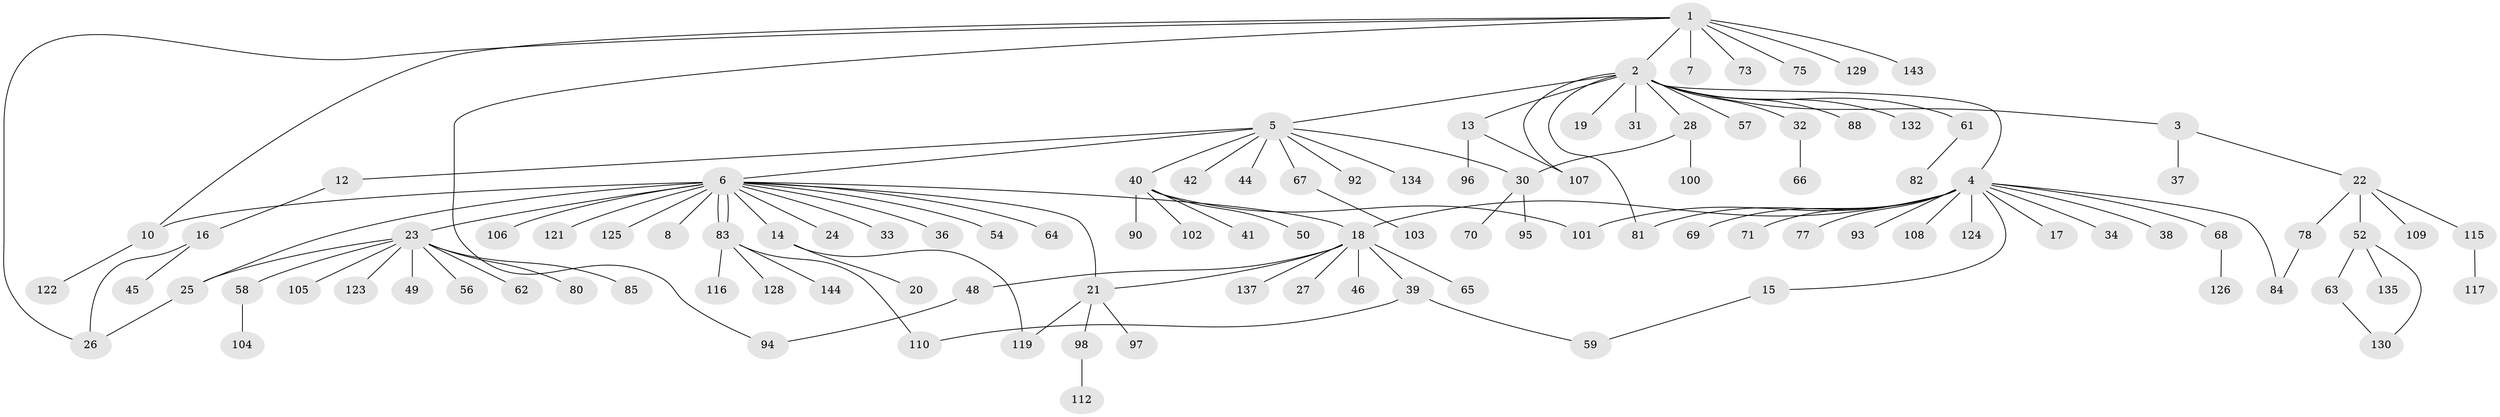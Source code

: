 // Generated by graph-tools (version 1.1) at 2025/52/02/27/25 19:52:00]
// undirected, 111 vertices, 127 edges
graph export_dot {
graph [start="1"]
  node [color=gray90,style=filled];
  1 [super="+139"];
  2 [super="+87"];
  3 [super="+53"];
  4 [super="+9"];
  5 [super="+11"];
  6 [super="+76"];
  7;
  8;
  10 [super="+60"];
  12 [super="+99"];
  13 [super="+131"];
  14;
  15;
  16 [super="+35"];
  17;
  18 [super="+51"];
  19 [super="+86"];
  20 [super="+29"];
  21 [super="+127"];
  22 [super="+79"];
  23 [super="+43"];
  24;
  25;
  26 [super="+111"];
  27 [super="+142"];
  28 [super="+55"];
  30 [super="+89"];
  31;
  32;
  33;
  34 [super="+47"];
  36;
  37;
  38;
  39;
  40 [super="+140"];
  41 [super="+72"];
  42;
  44 [super="+74"];
  45;
  46;
  48;
  49;
  50;
  52 [super="+118"];
  54;
  56;
  57;
  58;
  59;
  61;
  62;
  63 [super="+136"];
  64;
  65 [super="+114"];
  66;
  67;
  68;
  69;
  70;
  71;
  73;
  75;
  77;
  78;
  80;
  81;
  82;
  83 [super="+141"];
  84;
  85;
  88 [super="+91"];
  90 [super="+133"];
  92;
  93;
  94;
  95 [super="+145"];
  96;
  97;
  98;
  100;
  101;
  102;
  103;
  104;
  105;
  106;
  107 [super="+113"];
  108;
  109;
  110;
  112;
  115 [super="+120"];
  116;
  117;
  119;
  121;
  122;
  123;
  124;
  125;
  126;
  128;
  129;
  130 [super="+138"];
  132;
  134;
  135;
  137;
  143;
  144;
  1 -- 2;
  1 -- 7;
  1 -- 10;
  1 -- 26;
  1 -- 73;
  1 -- 75;
  1 -- 94;
  1 -- 129;
  1 -- 143;
  2 -- 3;
  2 -- 4;
  2 -- 5;
  2 -- 13;
  2 -- 19;
  2 -- 28;
  2 -- 31;
  2 -- 32;
  2 -- 57;
  2 -- 61;
  2 -- 81;
  2 -- 88;
  2 -- 107;
  2 -- 132;
  3 -- 22;
  3 -- 37;
  4 -- 15;
  4 -- 17;
  4 -- 18;
  4 -- 38;
  4 -- 68;
  4 -- 69;
  4 -- 71;
  4 -- 84;
  4 -- 93;
  4 -- 108;
  4 -- 81;
  4 -- 34;
  4 -- 101;
  4 -- 124;
  4 -- 77;
  5 -- 6;
  5 -- 12;
  5 -- 40;
  5 -- 42;
  5 -- 44;
  5 -- 67;
  5 -- 134;
  5 -- 92;
  5 -- 30;
  6 -- 8;
  6 -- 10;
  6 -- 14;
  6 -- 18;
  6 -- 21;
  6 -- 23 [weight=2];
  6 -- 24;
  6 -- 25;
  6 -- 33;
  6 -- 36;
  6 -- 54;
  6 -- 64;
  6 -- 83;
  6 -- 83;
  6 -- 106;
  6 -- 121;
  6 -- 125;
  10 -- 122;
  12 -- 16;
  13 -- 96;
  13 -- 107;
  14 -- 20;
  14 -- 119;
  15 -- 59;
  16 -- 26;
  16 -- 45;
  18 -- 21;
  18 -- 27;
  18 -- 39;
  18 -- 46;
  18 -- 48;
  18 -- 65;
  18 -- 137;
  21 -- 97;
  21 -- 98;
  21 -- 119;
  22 -- 52;
  22 -- 78;
  22 -- 115;
  22 -- 109;
  23 -- 105;
  23 -- 80;
  23 -- 49;
  23 -- 85;
  23 -- 56;
  23 -- 25;
  23 -- 58;
  23 -- 123;
  23 -- 62;
  25 -- 26;
  28 -- 30;
  28 -- 100;
  30 -- 70;
  30 -- 95;
  32 -- 66;
  39 -- 59;
  39 -- 110;
  40 -- 41;
  40 -- 50;
  40 -- 90;
  40 -- 101;
  40 -- 102;
  48 -- 94;
  52 -- 63 [weight=2];
  52 -- 130;
  52 -- 135;
  58 -- 104;
  61 -- 82;
  63 -- 130;
  67 -- 103;
  68 -- 126;
  78 -- 84;
  83 -- 110;
  83 -- 116;
  83 -- 128;
  83 -- 144;
  98 -- 112;
  115 -- 117;
}
